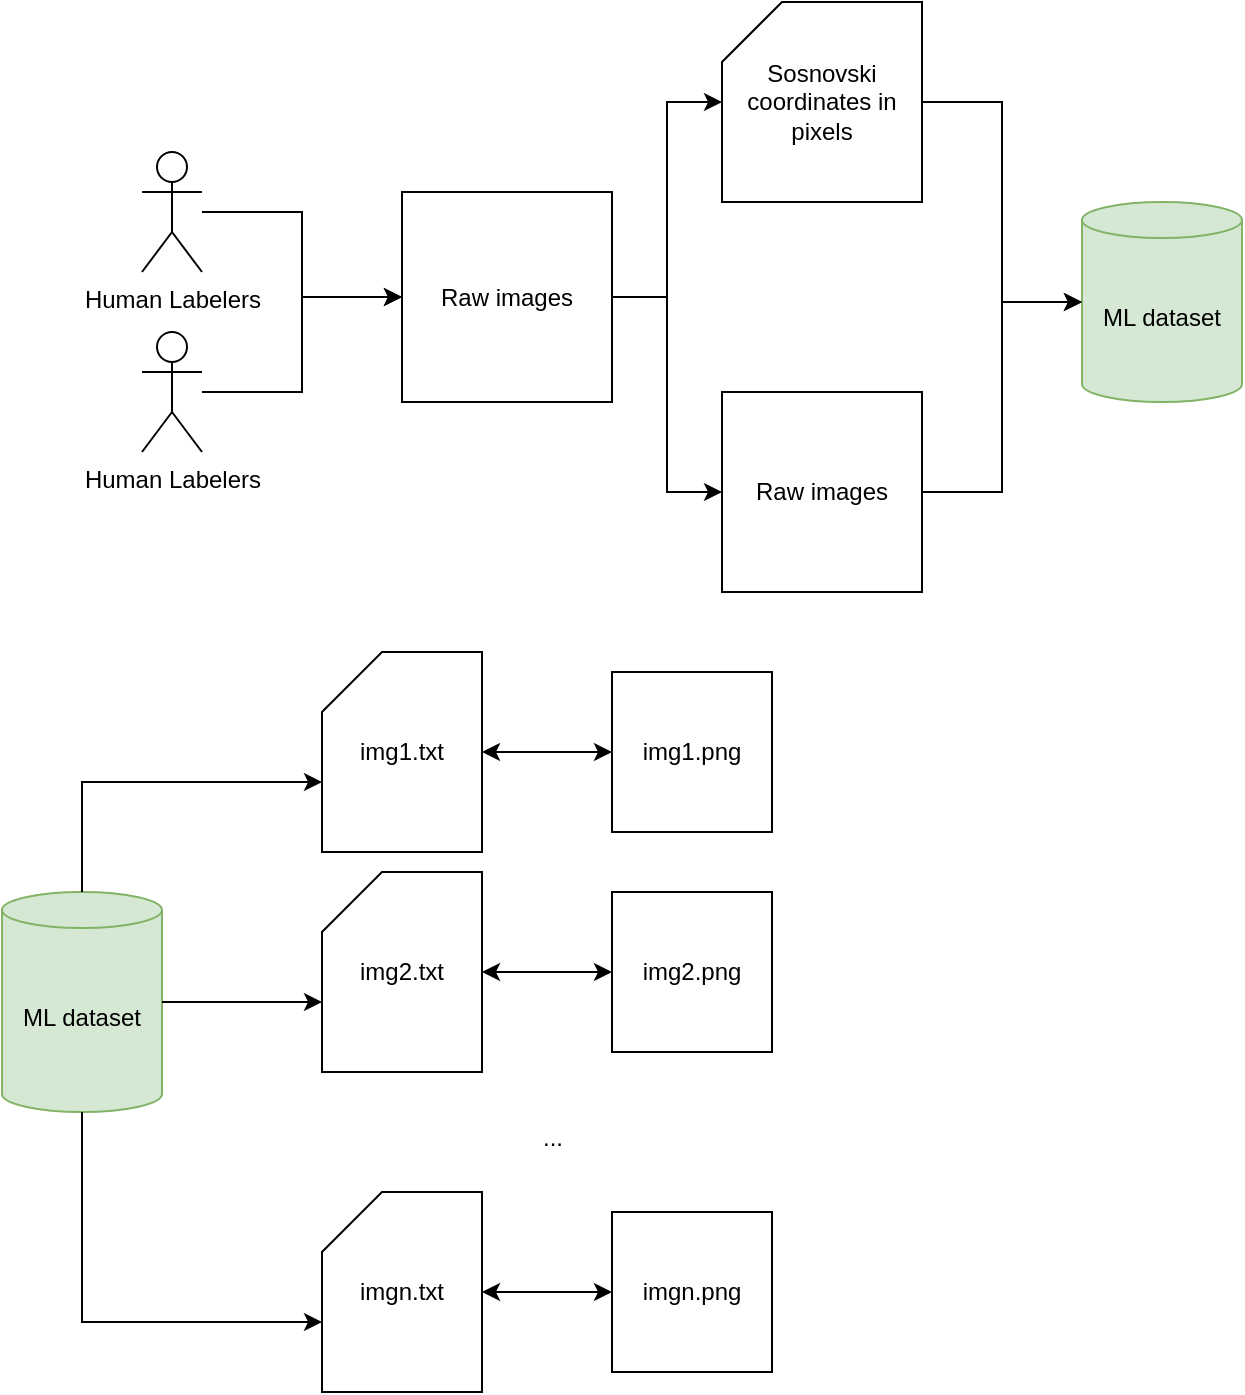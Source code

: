 <mxfile version="26.1.1">
  <diagram name="Page-1" id="ujVXzz2gynsJQPPUWzIM">
    <mxGraphModel dx="1195" dy="694" grid="1" gridSize="10" guides="1" tooltips="1" connect="1" arrows="1" fold="1" page="1" pageScale="1" pageWidth="850" pageHeight="1100" math="0" shadow="0">
      <root>
        <mxCell id="0" />
        <mxCell id="1" parent="0" />
        <mxCell id="QXvHmFpqU2YYZgL4vCvb-9" style="edgeStyle=orthogonalEdgeStyle;rounded=0;orthogonalLoop=1;jettySize=auto;html=1;entryX=0;entryY=0.5;entryDx=0;entryDy=0;" edge="1" parent="1" source="QXvHmFpqU2YYZgL4vCvb-1" target="QXvHmFpqU2YYZgL4vCvb-6">
          <mxGeometry relative="1" as="geometry" />
        </mxCell>
        <mxCell id="QXvHmFpqU2YYZgL4vCvb-1" value="Human Labelers" style="shape=umlActor;verticalLabelPosition=bottom;verticalAlign=top;html=1;outlineConnect=0;" vertex="1" parent="1">
          <mxGeometry x="190" y="240" width="30" height="60" as="geometry" />
        </mxCell>
        <mxCell id="QXvHmFpqU2YYZgL4vCvb-8" style="edgeStyle=orthogonalEdgeStyle;rounded=0;orthogonalLoop=1;jettySize=auto;html=1;entryX=0;entryY=0.5;entryDx=0;entryDy=0;" edge="1" parent="1" source="QXvHmFpqU2YYZgL4vCvb-5" target="QXvHmFpqU2YYZgL4vCvb-6">
          <mxGeometry relative="1" as="geometry" />
        </mxCell>
        <mxCell id="QXvHmFpqU2YYZgL4vCvb-5" value="Human Labelers" style="shape=umlActor;verticalLabelPosition=bottom;verticalAlign=top;html=1;outlineConnect=0;" vertex="1" parent="1">
          <mxGeometry x="190" y="150" width="30" height="60" as="geometry" />
        </mxCell>
        <mxCell id="QXvHmFpqU2YYZgL4vCvb-13" style="edgeStyle=orthogonalEdgeStyle;rounded=0;orthogonalLoop=1;jettySize=auto;html=1;" edge="1" parent="1" source="QXvHmFpqU2YYZgL4vCvb-6" target="QXvHmFpqU2YYZgL4vCvb-12">
          <mxGeometry relative="1" as="geometry" />
        </mxCell>
        <mxCell id="QXvHmFpqU2YYZgL4vCvb-14" style="edgeStyle=orthogonalEdgeStyle;rounded=0;orthogonalLoop=1;jettySize=auto;html=1;entryX=0;entryY=0.5;entryDx=0;entryDy=0;" edge="1" parent="1" source="QXvHmFpqU2YYZgL4vCvb-6" target="QXvHmFpqU2YYZgL4vCvb-10">
          <mxGeometry relative="1" as="geometry" />
        </mxCell>
        <mxCell id="QXvHmFpqU2YYZgL4vCvb-6" value="Raw images" style="whiteSpace=wrap;html=1;aspect=fixed;" vertex="1" parent="1">
          <mxGeometry x="320" y="170" width="105" height="105" as="geometry" />
        </mxCell>
        <mxCell id="QXvHmFpqU2YYZgL4vCvb-7" value="ML dataset" style="shape=cylinder3;whiteSpace=wrap;html=1;boundedLbl=1;backgroundOutline=1;size=9;fillColor=#d5e8d4;strokeColor=#82b366;" vertex="1" parent="1">
          <mxGeometry x="660" y="175" width="80" height="100" as="geometry" />
        </mxCell>
        <mxCell id="QXvHmFpqU2YYZgL4vCvb-10" value="Raw images" style="whiteSpace=wrap;html=1;aspect=fixed;" vertex="1" parent="1">
          <mxGeometry x="480" y="270" width="100" height="100" as="geometry" />
        </mxCell>
        <mxCell id="QXvHmFpqU2YYZgL4vCvb-15" style="edgeStyle=orthogonalEdgeStyle;rounded=0;orthogonalLoop=1;jettySize=auto;html=1;" edge="1" parent="1" source="QXvHmFpqU2YYZgL4vCvb-12" target="QXvHmFpqU2YYZgL4vCvb-7">
          <mxGeometry relative="1" as="geometry" />
        </mxCell>
        <mxCell id="QXvHmFpqU2YYZgL4vCvb-12" value="Sosnovski coordinates in pixels" style="shape=card;whiteSpace=wrap;html=1;" vertex="1" parent="1">
          <mxGeometry x="480" y="75" width="100" height="100" as="geometry" />
        </mxCell>
        <mxCell id="QXvHmFpqU2YYZgL4vCvb-16" style="edgeStyle=orthogonalEdgeStyle;rounded=0;orthogonalLoop=1;jettySize=auto;html=1;entryX=0;entryY=0.5;entryDx=0;entryDy=0;entryPerimeter=0;" edge="1" parent="1" source="QXvHmFpqU2YYZgL4vCvb-10" target="QXvHmFpqU2YYZgL4vCvb-7">
          <mxGeometry relative="1" as="geometry" />
        </mxCell>
        <mxCell id="QXvHmFpqU2YYZgL4vCvb-17" value="ML dataset" style="shape=cylinder3;whiteSpace=wrap;html=1;boundedLbl=1;backgroundOutline=1;size=9;fillColor=#d5e8d4;strokeColor=#82b366;" vertex="1" parent="1">
          <mxGeometry x="120" y="520" width="80" height="110" as="geometry" />
        </mxCell>
        <mxCell id="QXvHmFpqU2YYZgL4vCvb-20" style="edgeStyle=orthogonalEdgeStyle;rounded=0;orthogonalLoop=1;jettySize=auto;html=1;entryX=0;entryY=0.5;entryDx=0;entryDy=0;endArrow=classic;endFill=1;startArrow=classic;startFill=1;" edge="1" parent="1" source="QXvHmFpqU2YYZgL4vCvb-18" target="QXvHmFpqU2YYZgL4vCvb-19">
          <mxGeometry relative="1" as="geometry" />
        </mxCell>
        <mxCell id="QXvHmFpqU2YYZgL4vCvb-18" value="img1.txt" style="shape=card;whiteSpace=wrap;html=1;" vertex="1" parent="1">
          <mxGeometry x="280" y="400" width="80" height="100" as="geometry" />
        </mxCell>
        <mxCell id="QXvHmFpqU2YYZgL4vCvb-19" value="img1.png" style="whiteSpace=wrap;html=1;aspect=fixed;" vertex="1" parent="1">
          <mxGeometry x="425" y="410" width="80" height="80" as="geometry" />
        </mxCell>
        <mxCell id="QXvHmFpqU2YYZgL4vCvb-21" style="edgeStyle=orthogonalEdgeStyle;rounded=0;orthogonalLoop=1;jettySize=auto;html=1;entryX=0;entryY=0.5;entryDx=0;entryDy=0;endArrow=classic;endFill=1;startArrow=classic;startFill=1;" edge="1" parent="1" source="QXvHmFpqU2YYZgL4vCvb-22" target="QXvHmFpqU2YYZgL4vCvb-23">
          <mxGeometry relative="1" as="geometry" />
        </mxCell>
        <mxCell id="QXvHmFpqU2YYZgL4vCvb-22" value="img2.txt" style="shape=card;whiteSpace=wrap;html=1;" vertex="1" parent="1">
          <mxGeometry x="280" y="510" width="80" height="100" as="geometry" />
        </mxCell>
        <mxCell id="QXvHmFpqU2YYZgL4vCvb-23" value="img2.png" style="whiteSpace=wrap;html=1;aspect=fixed;" vertex="1" parent="1">
          <mxGeometry x="425" y="520" width="80" height="80" as="geometry" />
        </mxCell>
        <mxCell id="QXvHmFpqU2YYZgL4vCvb-24" value="..." style="text;html=1;align=center;verticalAlign=middle;resizable=0;points=[];autosize=1;strokeColor=none;fillColor=none;" vertex="1" parent="1">
          <mxGeometry x="380" y="628" width="30" height="30" as="geometry" />
        </mxCell>
        <mxCell id="QXvHmFpqU2YYZgL4vCvb-25" style="edgeStyle=orthogonalEdgeStyle;rounded=0;orthogonalLoop=1;jettySize=auto;html=1;entryX=0;entryY=0.5;entryDx=0;entryDy=0;endArrow=classic;endFill=1;startArrow=classic;startFill=1;" edge="1" parent="1" source="QXvHmFpqU2YYZgL4vCvb-26" target="QXvHmFpqU2YYZgL4vCvb-27">
          <mxGeometry relative="1" as="geometry" />
        </mxCell>
        <mxCell id="QXvHmFpqU2YYZgL4vCvb-26" value="imgn.txt" style="shape=card;whiteSpace=wrap;html=1;" vertex="1" parent="1">
          <mxGeometry x="280" y="670" width="80" height="100" as="geometry" />
        </mxCell>
        <mxCell id="QXvHmFpqU2YYZgL4vCvb-27" value="imgn.png" style="whiteSpace=wrap;html=1;aspect=fixed;" vertex="1" parent="1">
          <mxGeometry x="425" y="680" width="80" height="80" as="geometry" />
        </mxCell>
        <mxCell id="QXvHmFpqU2YYZgL4vCvb-28" style="edgeStyle=orthogonalEdgeStyle;rounded=0;orthogonalLoop=1;jettySize=auto;html=1;entryX=0;entryY=0;entryDx=0;entryDy=65;entryPerimeter=0;" edge="1" parent="1" source="QXvHmFpqU2YYZgL4vCvb-17" target="QXvHmFpqU2YYZgL4vCvb-22">
          <mxGeometry relative="1" as="geometry" />
        </mxCell>
        <mxCell id="QXvHmFpqU2YYZgL4vCvb-29" style="edgeStyle=orthogonalEdgeStyle;rounded=0;orthogonalLoop=1;jettySize=auto;html=1;entryX=0;entryY=0;entryDx=0;entryDy=65;entryPerimeter=0;exitX=0.5;exitY=0;exitDx=0;exitDy=0;exitPerimeter=0;" edge="1" parent="1" source="QXvHmFpqU2YYZgL4vCvb-17" target="QXvHmFpqU2YYZgL4vCvb-18">
          <mxGeometry relative="1" as="geometry" />
        </mxCell>
        <mxCell id="QXvHmFpqU2YYZgL4vCvb-30" style="edgeStyle=orthogonalEdgeStyle;rounded=0;orthogonalLoop=1;jettySize=auto;html=1;entryX=0;entryY=0;entryDx=0;entryDy=65;entryPerimeter=0;exitX=0.5;exitY=1;exitDx=0;exitDy=0;exitPerimeter=0;" edge="1" parent="1" source="QXvHmFpqU2YYZgL4vCvb-17" target="QXvHmFpqU2YYZgL4vCvb-26">
          <mxGeometry relative="1" as="geometry" />
        </mxCell>
      </root>
    </mxGraphModel>
  </diagram>
</mxfile>
